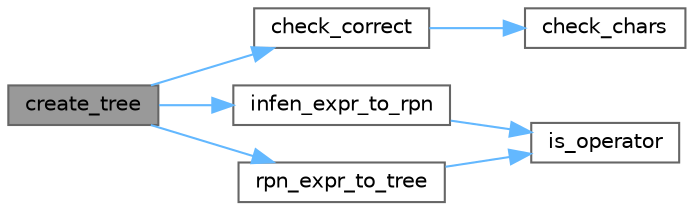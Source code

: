 digraph "create_tree"
{
 // LATEX_PDF_SIZE
  bgcolor="transparent";
  edge [fontname=Helvetica,fontsize=10,labelfontname=Helvetica,labelfontsize=10];
  node [fontname=Helvetica,fontsize=10,shape=box,height=0.2,width=0.4];
  rankdir="LR";
  Node1 [id="Node000001",label="create_tree",height=0.2,width=0.4,color="gray40", fillcolor="grey60", style="filled", fontcolor="black",tooltip="Создает дерево выражений из строки"];
  Node1 -> Node2 [id="edge1_Node000001_Node000002",color="steelblue1",style="solid",tooltip=" "];
  Node2 [id="Node000002",label="check_correct",height=0.2,width=0.4,color="grey40", fillcolor="white", style="filled",URL="$_checking__func_8cpp.html#a2e0c6ecacfe178985b7c9425cbe790bb",tooltip=" "];
  Node2 -> Node3 [id="edge2_Node000002_Node000003",color="steelblue1",style="solid",tooltip=" "];
  Node3 [id="Node000003",label="check_chars",height=0.2,width=0.4,color="grey40", fillcolor="white", style="filled",URL="$_checking__func_8cpp.html#aab6ac7fbd9f032e4f54abe24a459a6fd",tooltip=" "];
  Node1 -> Node4 [id="edge3_Node000001_Node000004",color="steelblue1",style="solid",tooltip=" "];
  Node4 [id="Node000004",label="infen_expr_to_rpn",height=0.2,width=0.4,color="grey40", fillcolor="white", style="filled",URL="$_infen__expr__to__rpn_8cpp.html#a8d582cbca6a67337e72be9fb36b71483",tooltip=" "];
  Node4 -> Node5 [id="edge4_Node000004_Node000005",color="steelblue1",style="solid",tooltip=" "];
  Node5 [id="Node000005",label="is_operator",height=0.2,width=0.4,color="grey40", fillcolor="white", style="filled",URL="$_operators__func_8cpp.html#afe7eeba440b8a4f08f1f2c5895b9a960",tooltip=" "];
  Node1 -> Node6 [id="edge5_Node000001_Node000006",color="steelblue1",style="solid",tooltip=" "];
  Node6 [id="Node000006",label="rpn_expr_to_tree",height=0.2,width=0.4,color="grey40", fillcolor="white", style="filled",URL="$_rpn__expr__to__tree_8cpp.html#ae5a983228a1b563b81e3efc9df9996d4",tooltip=" "];
  Node6 -> Node5 [id="edge6_Node000006_Node000005",color="steelblue1",style="solid",tooltip=" "];
}
